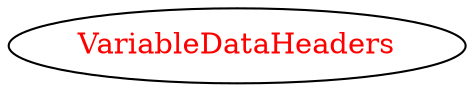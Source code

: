 digraph dependencyGraph {
 concentrate=true;
 ranksep="2.0";
 rankdir="LR"; 
 splines="ortho";
"VariableDataHeaders" [fontcolor="red"];
}